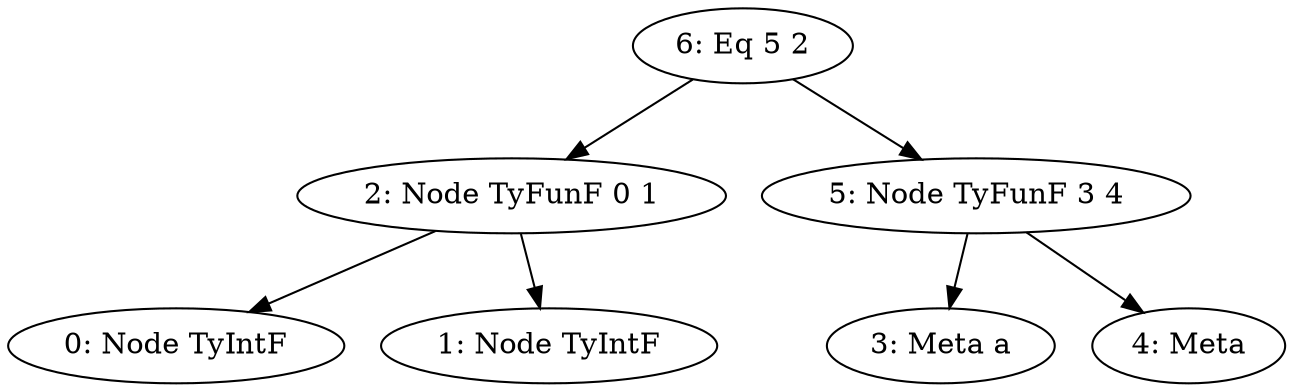 digraph 
{
  "0" [label="0: Node TyIntF"]
  "1" [label="1: Node TyIntF"]
  "2" [label="2: Node TyFunF 0 1"]
  "3" [label="3: Meta a"]
  "4" [label="4: Meta"]
  "5" [label="5: Node TyFunF 3 4"]
  "6" [label="6: Eq 5 2"]
  "2" -> "0"
  "2" -> "1"
  "5" -> "3"
  "5" -> "4"
  "6" -> "2"
  "6" -> "5"
}
